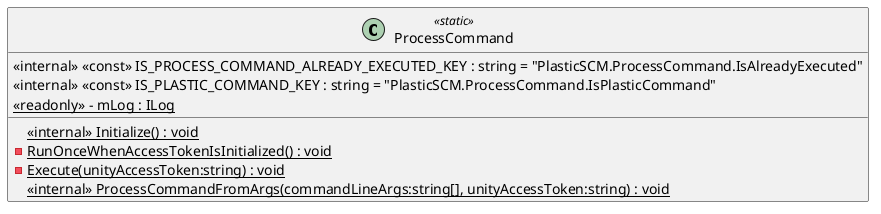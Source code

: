 @startuml
class ProcessCommand <<static>> {
    <<internal>> <<const>> IS_PROCESS_COMMAND_ALREADY_EXECUTED_KEY : string = "PlasticSCM.ProcessCommand.IsAlreadyExecuted"
    <<internal>> <<const>> IS_PLASTIC_COMMAND_KEY : string = "PlasticSCM.ProcessCommand.IsPlasticCommand"
    <<internal>> {static} Initialize() : void
    {static} - RunOnceWhenAccessTokenIsInitialized() : void
    {static} - Execute(unityAccessToken:string) : void
    <<internal>> {static} ProcessCommandFromArgs(commandLineArgs:string[], unityAccessToken:string) : void
    {static} <<readonly>> - mLog : ILog
}
@enduml
